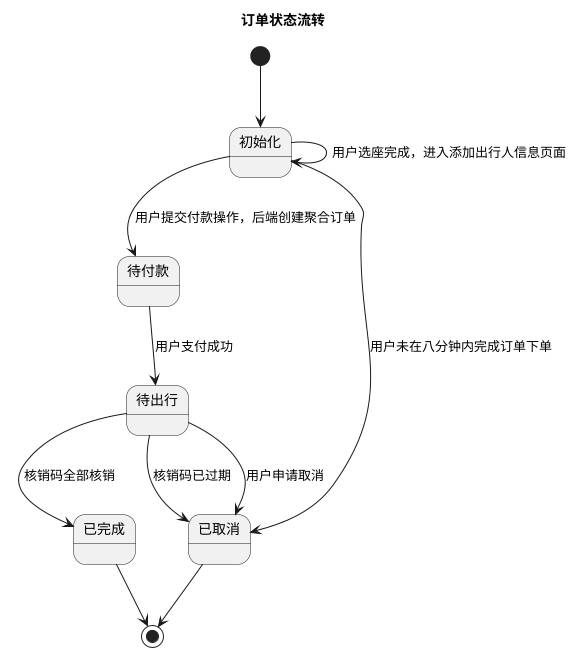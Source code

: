 ﻿@startuml
title 订单状态流转
[*] --> 初始化
初始化 -> 初始化 : 用户选座完成，进入添加出行人信息页面
初始化 --> 待付款 : 用户提交付款操作，后端创建聚合订单
待付款 --> 待出行 : 用户支付成功
初始化 --> 已取消 : 用户未在八分钟内完成订单下单
待出行 --> 已取消 : 用户申请取消
待出行 --> 已取消 : 核销码已过期
已取消 --> [*]
待出行 --> 已完成 : 核销码全部核销
已完成 --> [*]
@enduml